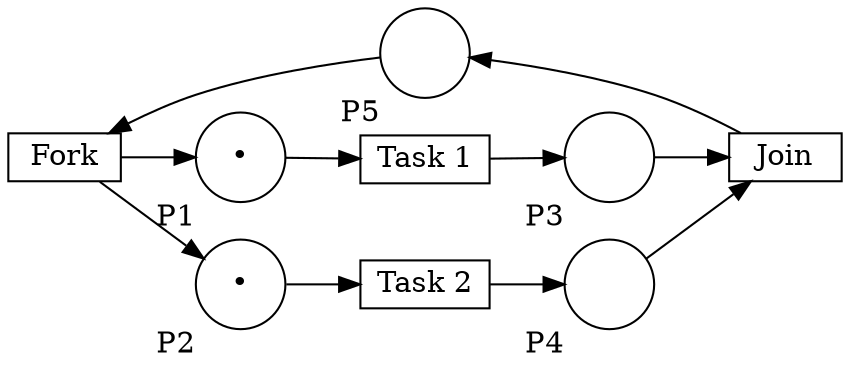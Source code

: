 digraph parallel_activities {
    rankdir="LR";
    P1 [width=0.6 shape="circle" xlabel="P1" label="•"];
    P2 [width=0.6 shape="circle" xlabel="P2" label="•"];
    P3 [width=0.6 shape="circle" xlabel="P3" label=""];
    P4 [width=0.6 shape="circle" xlabel="P4" label=""];
    P5 [width=0.6 shape="circle" xlabel="P5" label=""];
    
    T1 [height=0.1 shape="box" xlabel="" label="Fork"];
    T2 [height=0.1 shape="box" xlabel="" label="Task 1"];
    T3 [height=0.1 shape="box" xlabel="" label="Task 2"];
    T4 [height=0.1 shape="box" xlabel="" label="Join"];

    T1 -> P1 -> T2 -> P3 -> T4;
    T1 -> P2 -> T3 -> P4 -> T4;
    T4 -> P5 -> T1;

    // Order the nodes in 5 different levels
    {rank = min; T1;}    
    {rank = same; P1; P2;}
    {rank = same; P5; T2; T3;}
    {rank = same; P3; P4;}
    {rank = same; T4;}
}